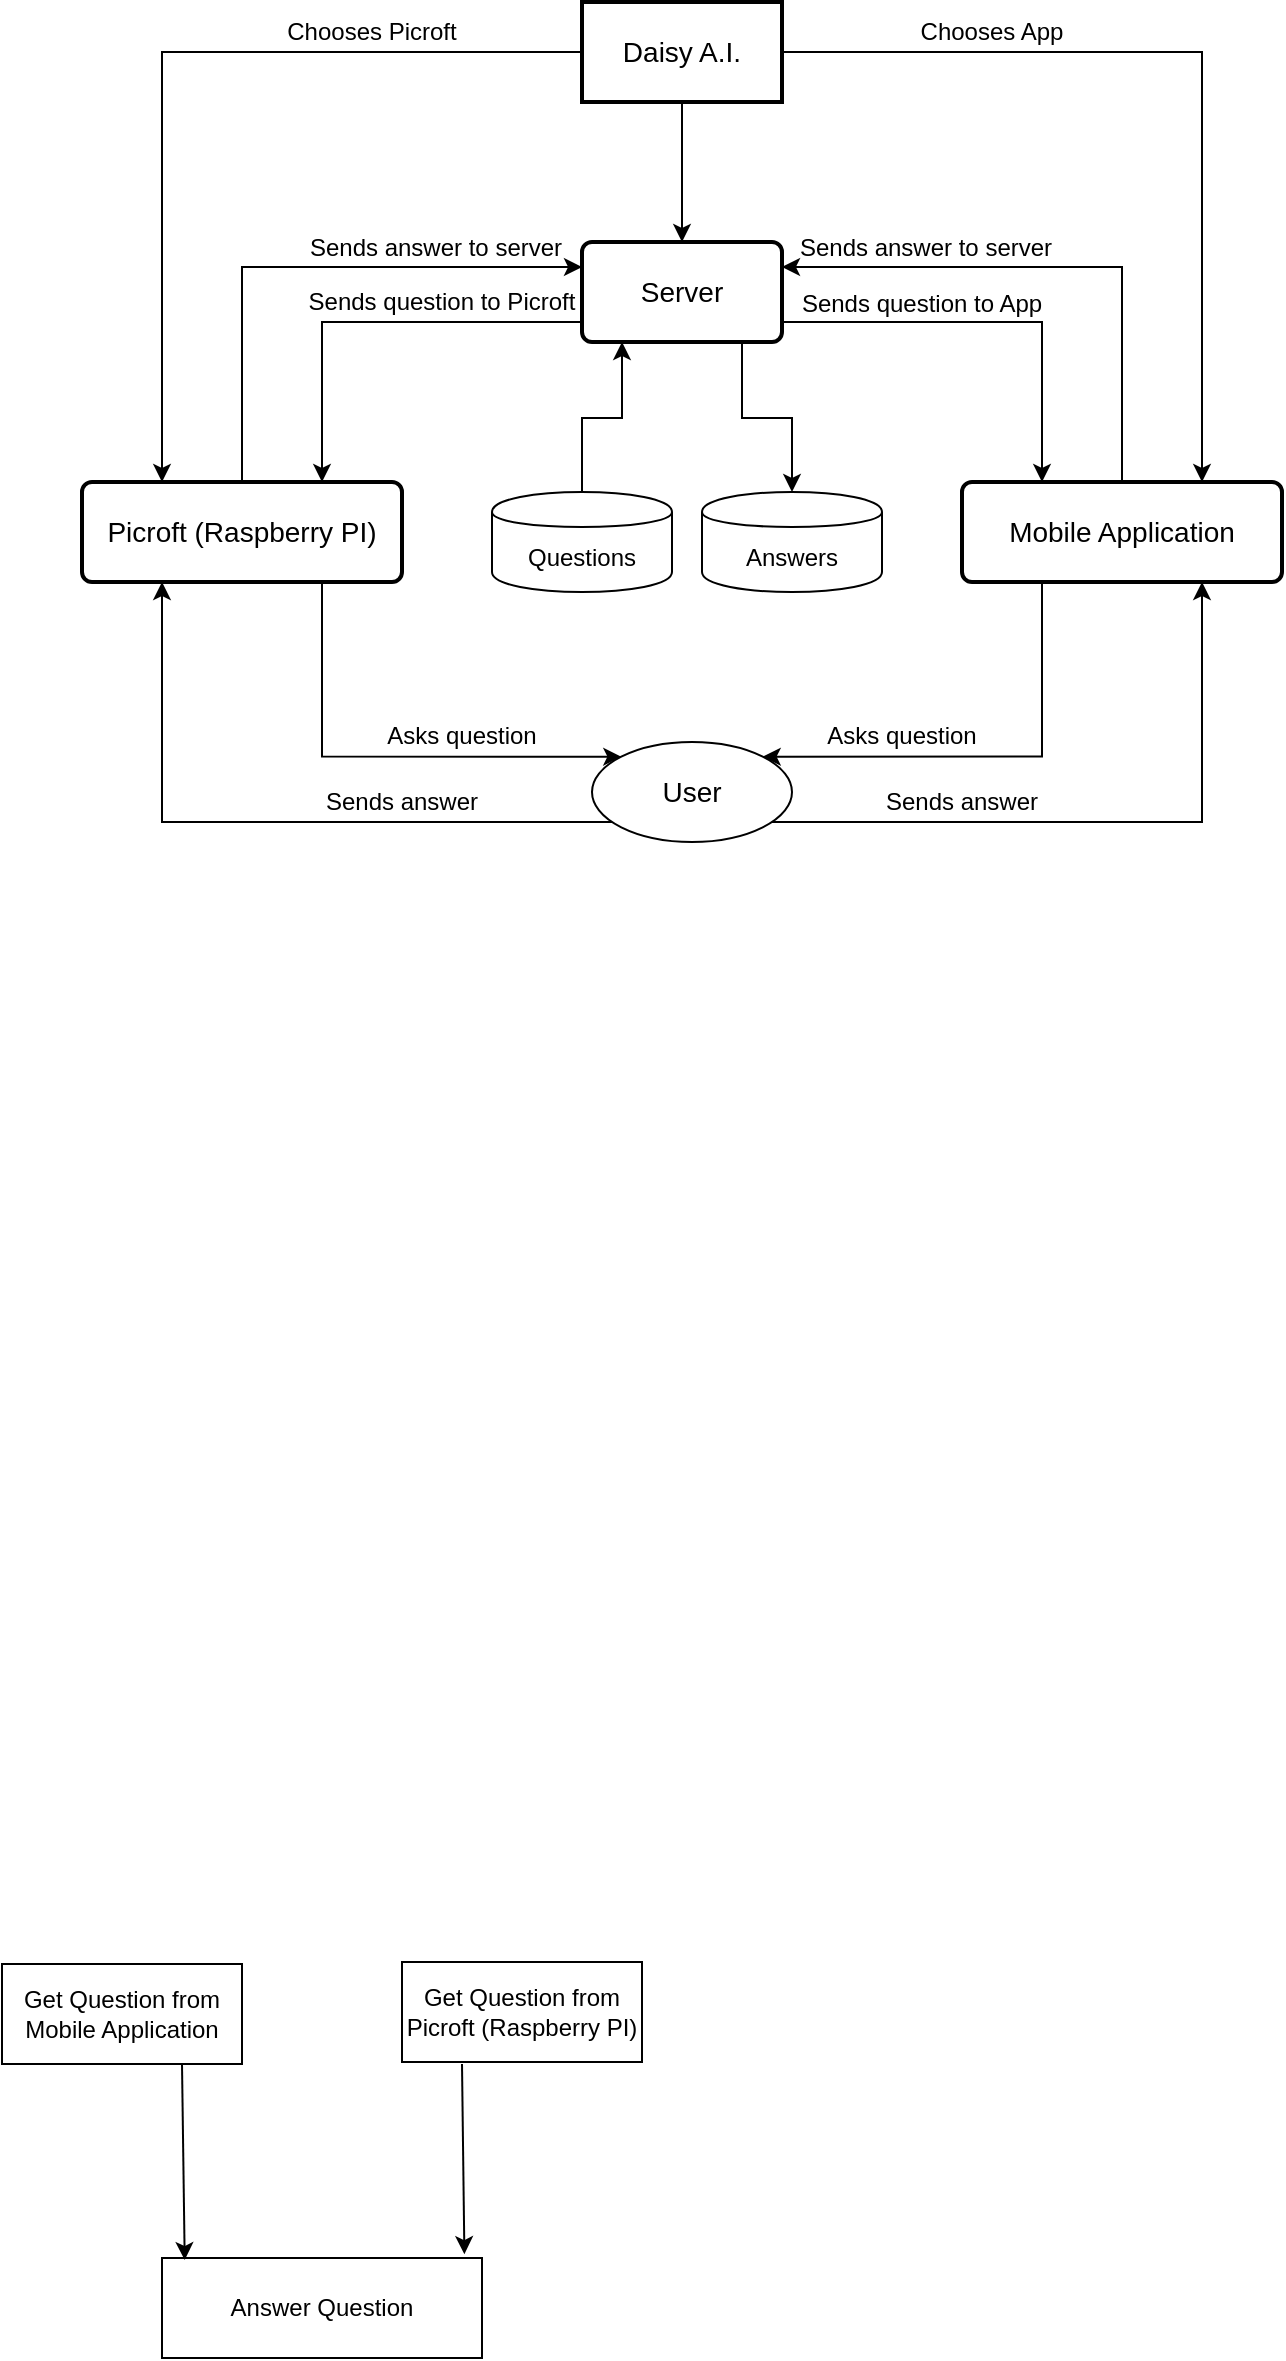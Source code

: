<mxfile version="12.2.6" type="device" pages="1"><diagram id="MnAKArCGZiWpNLfhUThK" name="Page-1"><mxGraphModel dx="1168" dy="701" grid="1" gridSize="10" guides="1" tooltips="1" connect="1" arrows="1" fold="1" page="1" pageScale="1" pageWidth="850" pageHeight="1100" math="0" shadow="0"><root><mxCell id="0"/><mxCell id="1" parent="0"/><mxCell id="NMbHura97dE3DlcWIqKO-46" value="" style="edgeStyle=orthogonalEdgeStyle;rounded=0;orthogonalLoop=1;jettySize=auto;html=1;entryX=0.75;entryY=1;entryDx=0;entryDy=0;" edge="1" parent="1" source="NMbHura97dE3DlcWIqKO-1" target="NMbHura97dE3DlcWIqKO-26"><mxGeometry relative="1" as="geometry"><mxPoint x="715" y="505" as="targetPoint"/><Array as="points"><mxPoint x="840" y="520"/></Array></mxGeometry></mxCell><mxCell id="NMbHura97dE3DlcWIqKO-48" value="" style="edgeStyle=orthogonalEdgeStyle;rounded=0;orthogonalLoop=1;jettySize=auto;html=1;entryX=0.25;entryY=1;entryDx=0;entryDy=0;" edge="1" parent="1" source="NMbHura97dE3DlcWIqKO-1" target="NMbHura97dE3DlcWIqKO-6"><mxGeometry relative="1" as="geometry"><mxPoint x="455" y="505" as="targetPoint"/><Array as="points"><mxPoint x="320" y="520"/></Array></mxGeometry></mxCell><mxCell id="NMbHura97dE3DlcWIqKO-1" value="&lt;font style=&quot;font-size: 14px&quot;&gt;User&lt;/font&gt;" style="ellipse;whiteSpace=wrap;html=1;" vertex="1" parent="1"><mxGeometry x="535" y="480" width="100" height="50" as="geometry"/></mxCell><mxCell id="NMbHura97dE3DlcWIqKO-42" value="" style="edgeStyle=orthogonalEdgeStyle;rounded=0;orthogonalLoop=1;jettySize=auto;html=1;entryX=0;entryY=0;entryDx=0;entryDy=0;" edge="1" parent="1" source="NMbHura97dE3DlcWIqKO-6" target="NMbHura97dE3DlcWIqKO-1"><mxGeometry relative="1" as="geometry"><mxPoint x="360" y="480" as="targetPoint"/><Array as="points"><mxPoint x="400" y="487"/></Array></mxGeometry></mxCell><mxCell id="NMbHura97dE3DlcWIqKO-62" value="" style="edgeStyle=orthogonalEdgeStyle;rounded=0;orthogonalLoop=1;jettySize=auto;html=1;entryX=0;entryY=0.25;entryDx=0;entryDy=0;" edge="1" parent="1" source="NMbHura97dE3DlcWIqKO-6" target="NMbHura97dE3DlcWIqKO-8"><mxGeometry relative="1" as="geometry"><mxPoint x="360" y="270" as="targetPoint"/><Array as="points"><mxPoint x="360" y="243"/></Array></mxGeometry></mxCell><mxCell id="NMbHura97dE3DlcWIqKO-6" value="Picroft (Raspberry PI)" style="strokeWidth=2;rounded=1;arcSize=10;whiteSpace=wrap;html=1;align=center;fontSize=14;" vertex="1" parent="1"><mxGeometry x="280" y="350" width="160" height="50" as="geometry"/></mxCell><mxCell id="NMbHura97dE3DlcWIqKO-35" value="" style="edgeStyle=orthogonalEdgeStyle;rounded=0;orthogonalLoop=1;jettySize=auto;html=1;entryX=0.75;entryY=0;entryDx=0;entryDy=0;" edge="1" parent="1" source="NMbHura97dE3DlcWIqKO-8" target="NMbHura97dE3DlcWIqKO-6"><mxGeometry relative="1" as="geometry"><mxPoint x="450" y="255" as="targetPoint"/><Array as="points"><mxPoint x="400" y="270"/></Array></mxGeometry></mxCell><mxCell id="NMbHura97dE3DlcWIqKO-37" value="" style="edgeStyle=orthogonalEdgeStyle;rounded=0;orthogonalLoop=1;jettySize=auto;html=1;entryX=0.25;entryY=0;entryDx=0;entryDy=0;" edge="1" parent="1" source="NMbHura97dE3DlcWIqKO-8" target="NMbHura97dE3DlcWIqKO-26"><mxGeometry relative="1" as="geometry"><mxPoint x="710" y="255" as="targetPoint"/><Array as="points"><mxPoint x="760" y="270"/></Array></mxGeometry></mxCell><mxCell id="NMbHura97dE3DlcWIqKO-40" value="" style="edgeStyle=orthogonalEdgeStyle;rounded=0;orthogonalLoop=1;jettySize=auto;html=1;entryX=0.5;entryY=0;entryDx=0;entryDy=0;" edge="1" parent="1" source="NMbHura97dE3DlcWIqKO-8" target="NMbHura97dE3DlcWIqKO-12"><mxGeometry relative="1" as="geometry"><mxPoint x="580" y="360" as="targetPoint"/><Array as="points"><mxPoint x="610" y="318"/><mxPoint x="635" y="318"/></Array></mxGeometry></mxCell><mxCell id="NMbHura97dE3DlcWIqKO-8" value="Server" style="strokeWidth=2;rounded=1;arcSize=10;whiteSpace=wrap;html=1;align=center;fontSize=14;" vertex="1" parent="1"><mxGeometry x="530" y="230" width="100" height="50" as="geometry"/></mxCell><mxCell id="NMbHura97dE3DlcWIqKO-27" value="" style="edgeStyle=orthogonalEdgeStyle;rounded=0;orthogonalLoop=1;jettySize=auto;html=1;" edge="1" parent="1" source="NMbHura97dE3DlcWIqKO-10" target="NMbHura97dE3DlcWIqKO-8"><mxGeometry relative="1" as="geometry"/></mxCell><mxCell id="NMbHura97dE3DlcWIqKO-31" value="" style="edgeStyle=orthogonalEdgeStyle;rounded=0;orthogonalLoop=1;jettySize=auto;html=1;" edge="1" parent="1" source="NMbHura97dE3DlcWIqKO-10"><mxGeometry relative="1" as="geometry"><mxPoint x="320" y="350" as="targetPoint"/><Array as="points"><mxPoint x="320" y="135"/><mxPoint x="320" y="350"/></Array></mxGeometry></mxCell><mxCell id="NMbHura97dE3DlcWIqKO-33" value="" style="edgeStyle=orthogonalEdgeStyle;rounded=0;orthogonalLoop=1;jettySize=auto;html=1;entryX=0.75;entryY=0;entryDx=0;entryDy=0;" edge="1" parent="1" source="NMbHura97dE3DlcWIqKO-10" target="NMbHura97dE3DlcWIqKO-26"><mxGeometry relative="1" as="geometry"><mxPoint x="710" y="135" as="targetPoint"/><Array as="points"><mxPoint x="840" y="135"/></Array></mxGeometry></mxCell><mxCell id="NMbHura97dE3DlcWIqKO-10" value="Daisy A.I." style="strokeWidth=2;whiteSpace=wrap;html=1;align=center;fontSize=14;" vertex="1" parent="1"><mxGeometry x="530" y="110" width="100" height="50" as="geometry"/></mxCell><mxCell id="NMbHura97dE3DlcWIqKO-38" value="" style="edgeStyle=orthogonalEdgeStyle;rounded=0;orthogonalLoop=1;jettySize=auto;html=1;" edge="1" parent="1" source="NMbHura97dE3DlcWIqKO-11" target="NMbHura97dE3DlcWIqKO-8"><mxGeometry relative="1" as="geometry"><Array as="points"><mxPoint x="530" y="318"/><mxPoint x="550" y="318"/></Array></mxGeometry></mxCell><mxCell id="NMbHura97dE3DlcWIqKO-11" value="Questions" style="shape=cylinder;whiteSpace=wrap;html=1;boundedLbl=1;backgroundOutline=1;" vertex="1" parent="1"><mxGeometry x="485" y="355" width="90" height="50" as="geometry"/></mxCell><mxCell id="NMbHura97dE3DlcWIqKO-12" value="Answers" style="shape=cylinder;whiteSpace=wrap;html=1;boundedLbl=1;backgroundOutline=1;" vertex="1" parent="1"><mxGeometry x="590" y="355" width="90" height="50" as="geometry"/></mxCell><mxCell id="NMbHura97dE3DlcWIqKO-21" value="Get Question from Mobile Application" style="rounded=0;whiteSpace=wrap;html=1;" vertex="1" parent="1"><mxGeometry x="240" y="1091" width="120" height="50" as="geometry"/></mxCell><mxCell id="NMbHura97dE3DlcWIqKO-22" value="Get Question from Picroft (Raspberry PI)" style="rounded=0;whiteSpace=wrap;html=1;" vertex="1" parent="1"><mxGeometry x="440" y="1090" width="120" height="50" as="geometry"/></mxCell><mxCell id="NMbHura97dE3DlcWIqKO-23" value="Answer Question" style="rounded=0;whiteSpace=wrap;html=1;" vertex="1" parent="1"><mxGeometry x="320" y="1238" width="160" height="50" as="geometry"/></mxCell><mxCell id="NMbHura97dE3DlcWIqKO-24" value="" style="endArrow=classic;html=1;exitX=0.75;exitY=1;exitDx=0;exitDy=0;entryX=0.071;entryY=0.02;entryDx=0;entryDy=0;entryPerimeter=0;" edge="1" parent="1" source="NMbHura97dE3DlcWIqKO-21" target="NMbHura97dE3DlcWIqKO-23"><mxGeometry width="50" height="50" relative="1" as="geometry"><mxPoint x="350" y="1142" as="sourcePoint"/><mxPoint x="351" y="1239" as="targetPoint"/></mxGeometry></mxCell><mxCell id="NMbHura97dE3DlcWIqKO-25" value="" style="endArrow=classic;html=1;entryX=0.945;entryY=-0.038;entryDx=0;entryDy=0;entryPerimeter=0;" edge="1" parent="1" target="NMbHura97dE3DlcWIqKO-23"><mxGeometry width="50" height="50" relative="1" as="geometry"><mxPoint x="470" y="1141" as="sourcePoint"/><mxPoint x="470" y="1230" as="targetPoint"/></mxGeometry></mxCell><mxCell id="NMbHura97dE3DlcWIqKO-44" value="" style="edgeStyle=orthogonalEdgeStyle;rounded=0;orthogonalLoop=1;jettySize=auto;html=1;entryX=1;entryY=0;entryDx=0;entryDy=0;" edge="1" parent="1" source="NMbHura97dE3DlcWIqKO-26" target="NMbHura97dE3DlcWIqKO-1"><mxGeometry relative="1" as="geometry"><mxPoint x="800" y="480" as="targetPoint"/><Array as="points"><mxPoint x="760" y="487"/></Array></mxGeometry></mxCell><mxCell id="NMbHura97dE3DlcWIqKO-56" value="" style="edgeStyle=orthogonalEdgeStyle;rounded=0;orthogonalLoop=1;jettySize=auto;html=1;entryX=1;entryY=0.25;entryDx=0;entryDy=0;" edge="1" parent="1" source="NMbHura97dE3DlcWIqKO-26" target="NMbHura97dE3DlcWIqKO-8"><mxGeometry relative="1" as="geometry"><mxPoint x="800" y="270" as="targetPoint"/><Array as="points"><mxPoint x="800" y="243"/></Array></mxGeometry></mxCell><mxCell id="NMbHura97dE3DlcWIqKO-26" value="Mobile Application" style="strokeWidth=2;rounded=1;arcSize=10;whiteSpace=wrap;html=1;align=center;fontSize=14;" vertex="1" parent="1"><mxGeometry x="720" y="350" width="160" height="50" as="geometry"/></mxCell><mxCell id="NMbHura97dE3DlcWIqKO-49" value="Chooses Picroft" style="text;html=1;strokeColor=none;fillColor=none;align=center;verticalAlign=middle;whiteSpace=wrap;rounded=0;" vertex="1" parent="1"><mxGeometry x="360" y="115" width="130" height="20" as="geometry"/></mxCell><mxCell id="NMbHura97dE3DlcWIqKO-50" value="Chooses App" style="text;html=1;strokeColor=none;fillColor=none;align=center;verticalAlign=middle;whiteSpace=wrap;rounded=0;" vertex="1" parent="1"><mxGeometry x="670" y="115" width="130" height="20" as="geometry"/></mxCell><mxCell id="NMbHura97dE3DlcWIqKO-51" value="Sends question to Picroft" style="text;html=1;strokeColor=none;fillColor=none;align=center;verticalAlign=middle;whiteSpace=wrap;rounded=0;" vertex="1" parent="1"><mxGeometry x="390" y="250" width="140" height="20" as="geometry"/></mxCell><mxCell id="NMbHura97dE3DlcWIqKO-54" value="Sends question to App" style="text;html=1;strokeColor=none;fillColor=none;align=center;verticalAlign=middle;whiteSpace=wrap;rounded=0;" vertex="1" parent="1"><mxGeometry x="630" y="251" width="140" height="20" as="geometry"/></mxCell><mxCell id="NMbHura97dE3DlcWIqKO-60" value="Sends answer to server" style="text;html=1;strokeColor=none;fillColor=none;align=center;verticalAlign=middle;whiteSpace=wrap;rounded=0;" vertex="1" parent="1"><mxGeometry x="632" y="223" width="140" height="20" as="geometry"/></mxCell><mxCell id="NMbHura97dE3DlcWIqKO-63" value="Sends answer to server" style="text;html=1;strokeColor=none;fillColor=none;align=center;verticalAlign=middle;whiteSpace=wrap;rounded=0;" vertex="1" parent="1"><mxGeometry x="387" y="223" width="140" height="20" as="geometry"/></mxCell><mxCell id="NMbHura97dE3DlcWIqKO-64" value="Asks question" style="text;html=1;strokeColor=none;fillColor=none;align=center;verticalAlign=middle;whiteSpace=wrap;rounded=0;" vertex="1" parent="1"><mxGeometry x="400" y="467" width="140" height="20" as="geometry"/></mxCell><mxCell id="NMbHura97dE3DlcWIqKO-65" value="Asks question" style="text;html=1;strokeColor=none;fillColor=none;align=center;verticalAlign=middle;whiteSpace=wrap;rounded=0;" vertex="1" parent="1"><mxGeometry x="620" y="467" width="140" height="20" as="geometry"/></mxCell><mxCell id="NMbHura97dE3DlcWIqKO-66" value="Sends answer" style="text;html=1;strokeColor=none;fillColor=none;align=center;verticalAlign=middle;whiteSpace=wrap;rounded=0;" vertex="1" parent="1"><mxGeometry x="370" y="500" width="140" height="20" as="geometry"/></mxCell><mxCell id="NMbHura97dE3DlcWIqKO-67" value="Sends answer" style="text;html=1;strokeColor=none;fillColor=none;align=center;verticalAlign=middle;whiteSpace=wrap;rounded=0;" vertex="1" parent="1"><mxGeometry x="650" y="500" width="140" height="20" as="geometry"/></mxCell></root></mxGraphModel></diagram></mxfile>